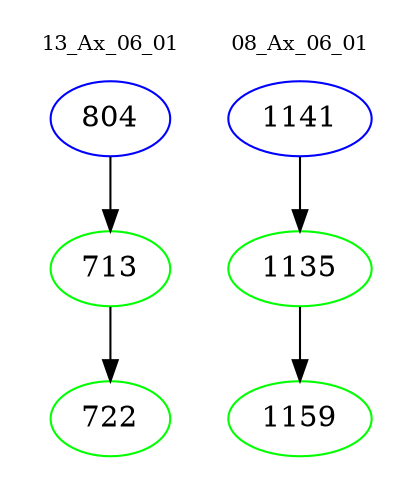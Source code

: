 digraph{
subgraph cluster_0 {
color = white
label = "13_Ax_06_01";
fontsize=10;
T0_804 [label="804", color="blue"]
T0_804 -> T0_713 [color="black"]
T0_713 [label="713", color="green"]
T0_713 -> T0_722 [color="black"]
T0_722 [label="722", color="green"]
}
subgraph cluster_1 {
color = white
label = "08_Ax_06_01";
fontsize=10;
T1_1141 [label="1141", color="blue"]
T1_1141 -> T1_1135 [color="black"]
T1_1135 [label="1135", color="green"]
T1_1135 -> T1_1159 [color="black"]
T1_1159 [label="1159", color="green"]
}
}
